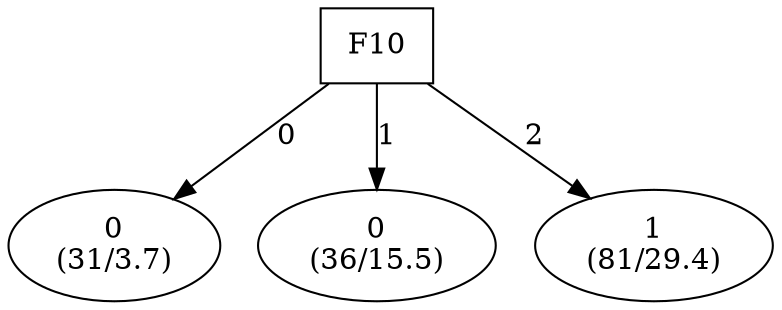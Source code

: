 digraph YaDT {
n0 [ shape=box, label="F10\n"]
n0 -> n1 [label="0"]
n1 [ shape=ellipse, label="0\n(31/3.7)"]
n0 -> n2 [label="1"]
n2 [ shape=ellipse, label="0\n(36/15.5)"]
n0 -> n3 [label="2"]
n3 [ shape=ellipse, label="1\n(81/29.4)"]
}
